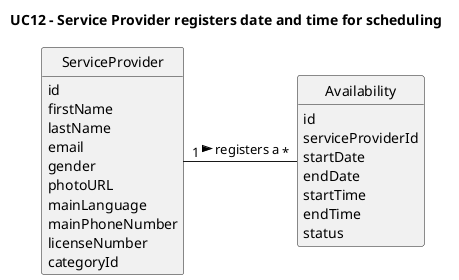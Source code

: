 @startuml
skinparam monochrome true
skinparam packageStyle rectangle
skinparam shadowing false

skinparam classAttributeIconSize 0

hide circle
hide methods

title UC12 - Service Provider registers date and time for scheduling

class ServiceProvider {
    id
    firstName
    lastName
    email
    gender
    photoURL
    mainLanguage
    mainPhoneNumber
    licenseNumber
    categoryId
}

class Availability {
    id
    serviceProviderId
    startDate
    endDate
    startTime
    endTime
    status
}


ServiceProvider "1   " - "   *" Availability : registers a >


@enduml